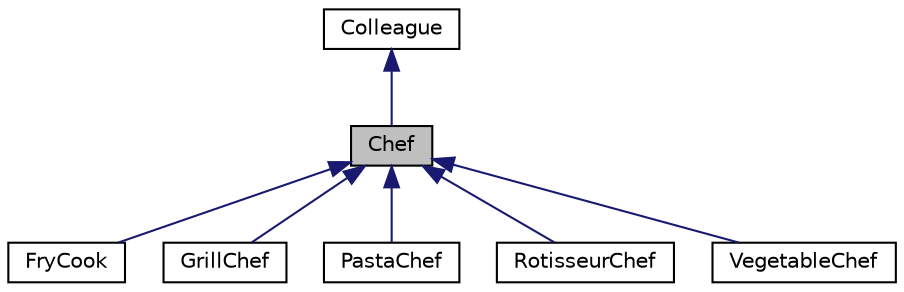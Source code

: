 digraph "Chef"
{
 // LATEX_PDF_SIZE
  edge [fontname="Helvetica",fontsize="10",labelfontname="Helvetica",labelfontsize="10"];
  node [fontname="Helvetica",fontsize="10",shape=record];
  Node1 [label="Chef",height=0.2,width=0.4,color="black", fillcolor="grey75", style="filled", fontcolor="black",tooltip="The Chef class is an abstract base class that defines the interface for creating meals and receiving ..."];
  Node2 -> Node1 [dir="back",color="midnightblue",fontsize="10",style="solid",fontname="Helvetica"];
  Node2 [label="Colleague",height=0.2,width=0.4,color="black", fillcolor="white", style="filled",URL="$classColleague.html",tooltip="The Colleague class is an abstract base class that defines the interface for objects that communicate..."];
  Node1 -> Node3 [dir="back",color="midnightblue",fontsize="10",style="solid",fontname="Helvetica"];
  Node3 [label="FryCook",height=0.2,width=0.4,color="black", fillcolor="white", style="filled",URL="$classFryCook.html",tooltip=" "];
  Node1 -> Node4 [dir="back",color="midnightblue",fontsize="10",style="solid",fontname="Helvetica"];
  Node4 [label="GrillChef",height=0.2,width=0.4,color="black", fillcolor="white", style="filled",URL="$classGrillChef.html",tooltip="The GrillChef class is a concrete class that inherits from the Chef abstract class."];
  Node1 -> Node5 [dir="back",color="midnightblue",fontsize="10",style="solid",fontname="Helvetica"];
  Node5 [label="PastaChef",height=0.2,width=0.4,color="black", fillcolor="white", style="filled",URL="$classPastaChef.html",tooltip=" "];
  Node1 -> Node6 [dir="back",color="midnightblue",fontsize="10",style="solid",fontname="Helvetica"];
  Node6 [label="RotisseurChef",height=0.2,width=0.4,color="black", fillcolor="white", style="filled",URL="$classRotisseurChef.html",tooltip=" "];
  Node1 -> Node7 [dir="back",color="midnightblue",fontsize="10",style="solid",fontname="Helvetica"];
  Node7 [label="VegetableChef",height=0.2,width=0.4,color="black", fillcolor="white", style="filled",URL="$classVegetableChef.html",tooltip="A class representing a vegetable chef that inherits from Chef."];
}
